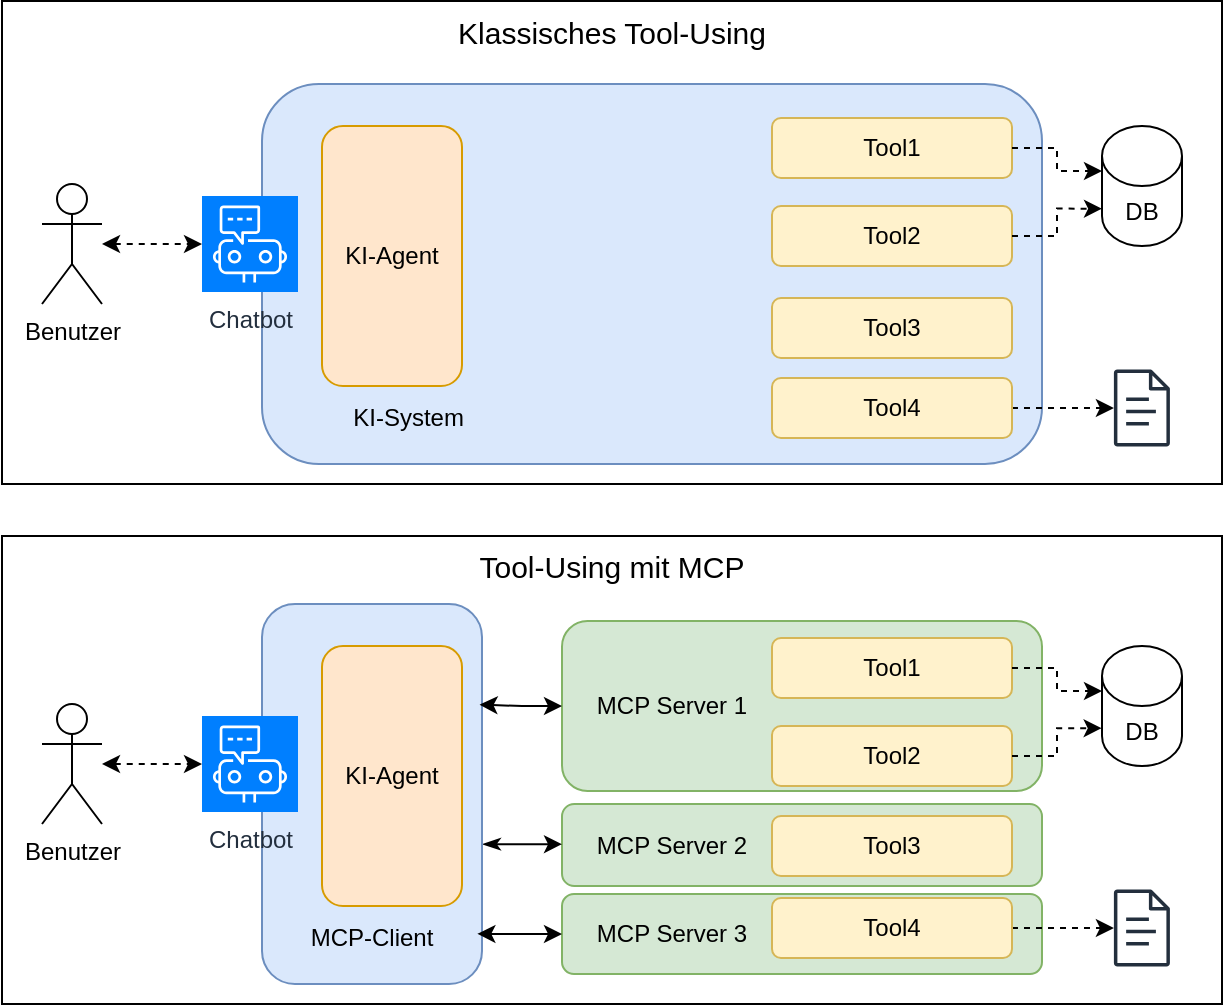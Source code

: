 <mxfile version="28.0.7">
  <diagram name="Seite-1" id="_RVbn4afnnwLAuVGmc7O">
    <mxGraphModel dx="1181" dy="651" grid="1" gridSize="10" guides="1" tooltips="1" connect="1" arrows="1" fold="1" page="1" pageScale="1" pageWidth="827" pageHeight="1169" math="0" shadow="0">
      <root>
        <mxCell id="0" />
        <mxCell id="1" parent="0" />
        <mxCell id="3MaIgDKpik7BlqdbmMJt-2" value="Tool-Using mit MCP" style="rounded=0;whiteSpace=wrap;html=1;verticalAlign=top;fontSize=15;" vertex="1" parent="1">
          <mxGeometry x="80" y="446" width="610" height="234" as="geometry" />
        </mxCell>
        <mxCell id="3MaIgDKpik7BlqdbmMJt-1" value="Klassisches Tool-Using" style="rounded=0;whiteSpace=wrap;html=1;verticalAlign=top;fontSize=15;" vertex="1" parent="1">
          <mxGeometry x="80" y="178.5" width="610" height="241.5" as="geometry" />
        </mxCell>
        <mxCell id="HMchAOa39cQeUir1N5ws-1" value="&lt;div&gt;&lt;br&gt;&lt;/div&gt;&lt;div&gt;&lt;br&gt;&lt;/div&gt;&lt;div&gt;&lt;br&gt;&lt;/div&gt;&lt;div&gt;&lt;br&gt;&lt;/div&gt;&lt;div&gt;&lt;br&gt;&lt;/div&gt;&lt;div&gt;&lt;br&gt;&lt;/div&gt;&lt;div&gt;&lt;br&gt;&lt;/div&gt;&lt;div&gt;&lt;br&gt;&lt;/div&gt;&lt;div&gt;&lt;br&gt;&lt;/div&gt;&lt;div&gt;&lt;br&gt;&lt;/div&gt;&lt;div&gt;&amp;nbsp;&amp;nbsp;&amp;nbsp; KI-System &amp;nbsp; &amp;nbsp; &amp;nbsp; &amp;nbsp; &amp;nbsp; &amp;nbsp; &amp;nbsp; &amp;nbsp; &amp;nbsp; &amp;nbsp; &amp;nbsp; &amp;nbsp; &amp;nbsp; &amp;nbsp; &amp;nbsp; &amp;nbsp; &amp;nbsp; &amp;nbsp; &amp;nbsp;&amp;nbsp;&amp;nbsp;&amp;nbsp;&amp;nbsp;&amp;nbsp;&amp;nbsp;&amp;nbsp;&amp;nbsp;&amp;nbsp;&amp;nbsp;&amp;nbsp;&amp;nbsp;&amp;nbsp;&amp;nbsp;&amp;nbsp;&amp;nbsp;&amp;nbsp;&amp;nbsp;&amp;nbsp;&amp;nbsp;&amp;nbsp;&amp;nbsp;&amp;nbsp;&amp;nbsp;&amp;nbsp;&amp;nbsp;&amp;nbsp;&amp;nbsp;&amp;nbsp;&amp;nbsp;&amp;nbsp;&amp;nbsp;&amp;nbsp;&amp;nbsp;&amp;nbsp;&amp;nbsp;&amp;nbsp;&amp;nbsp;&amp;nbsp; &lt;/div&gt;" style="rounded=1;whiteSpace=wrap;html=1;fillColor=light-dark(#dae8fc, #1d293b);strokeColor=#6c8ebf;" parent="1" vertex="1">
          <mxGeometry x="210" y="220" width="390" height="190" as="geometry" />
        </mxCell>
        <mxCell id="HMchAOa39cQeUir1N5ws-64" value="MCP Server 3 &amp;nbsp; &amp;nbsp; &amp;nbsp; &amp;nbsp;&amp;nbsp; &amp;nbsp;&amp;nbsp;&amp;nbsp;&amp;nbsp;&amp;nbsp;&amp;nbsp;&amp;nbsp;&amp;nbsp;&amp;nbsp;&amp;nbsp;&amp;nbsp;&amp;nbsp;&amp;nbsp;&amp;nbsp;&amp;nbsp;&amp;nbsp;&amp;nbsp;&amp;nbsp;&amp;nbsp;&amp;nbsp;&amp;nbsp;&amp;nbsp;&amp;nbsp;&amp;nbsp;&amp;nbsp;&amp;nbsp;&amp;nbsp;&amp;nbsp;&amp;nbsp; " style="rounded=1;whiteSpace=wrap;html=1;fillColor=#d5e8d4;strokeColor=#82b366;" parent="1" vertex="1">
          <mxGeometry x="360" y="625" width="240" height="40" as="geometry" />
        </mxCell>
        <mxCell id="HMchAOa39cQeUir1N5ws-63" value="MCP Server 2 &amp;nbsp; &amp;nbsp; &amp;nbsp; &amp;nbsp;&amp;nbsp; &amp;nbsp;&amp;nbsp;&amp;nbsp;&amp;nbsp;&amp;nbsp;&amp;nbsp;&amp;nbsp;&amp;nbsp;&amp;nbsp;&amp;nbsp;&amp;nbsp;&amp;nbsp;&amp;nbsp;&amp;nbsp;&amp;nbsp;&amp;nbsp;&amp;nbsp;&amp;nbsp;&amp;nbsp;&amp;nbsp;&amp;nbsp;&amp;nbsp;&amp;nbsp;&amp;nbsp;&amp;nbsp;&amp;nbsp;&amp;nbsp;&amp;nbsp;&amp;nbsp; " style="rounded=1;whiteSpace=wrap;html=1;fillColor=#d5e8d4;strokeColor=#82b366;" parent="1" vertex="1">
          <mxGeometry x="360" y="580" width="240" height="41" as="geometry" />
        </mxCell>
        <mxCell id="HMchAOa39cQeUir1N5ws-62" value="MCP Server 1 &amp;nbsp; &amp;nbsp; &amp;nbsp;&amp;nbsp;&amp;nbsp;&amp;nbsp;&amp;nbsp;&amp;nbsp;&amp;nbsp;&amp;nbsp;&amp;nbsp;&amp;nbsp;&amp;nbsp;&amp;nbsp;&amp;nbsp;&amp;nbsp;&amp;nbsp;&amp;nbsp;&amp;nbsp;&amp;nbsp;&amp;nbsp;&amp;nbsp;&amp;nbsp;&amp;nbsp;&amp;nbsp;&amp;nbsp;&amp;nbsp;&amp;nbsp;&amp;nbsp;&amp;nbsp;&amp;nbsp;&amp;nbsp;&amp;nbsp;&amp;nbsp;&amp;nbsp;&amp;nbsp; " style="rounded=1;whiteSpace=wrap;html=1;fillColor=#d5e8d4;strokeColor=#82b366;" parent="1" vertex="1">
          <mxGeometry x="360" y="488.5" width="240" height="85" as="geometry" />
        </mxCell>
        <mxCell id="HMchAOa39cQeUir1N5ws-42" value="DB" style="shape=cylinder3;whiteSpace=wrap;html=1;boundedLbl=1;backgroundOutline=1;size=15;" parent="1" vertex="1">
          <mxGeometry x="630" y="241" width="40" height="60" as="geometry" />
        </mxCell>
        <mxCell id="HMchAOa39cQeUir1N5ws-17" style="edgeStyle=orthogonalEdgeStyle;rounded=0;orthogonalLoop=1;jettySize=auto;html=1;dashed=1;startArrow=classic;startFill=1;" parent="1" source="HMchAOa39cQeUir1N5ws-2" target="HMchAOa39cQeUir1N5ws-8" edge="1">
          <mxGeometry relative="1" as="geometry" />
        </mxCell>
        <mxCell id="HMchAOa39cQeUir1N5ws-2" value="Benutzer" style="shape=umlActor;verticalLabelPosition=bottom;verticalAlign=top;html=1;outlineConnect=0;" parent="1" vertex="1">
          <mxGeometry x="100" y="270" width="30" height="60" as="geometry" />
        </mxCell>
        <mxCell id="HMchAOa39cQeUir1N5ws-4" value="" style="sketch=0;outlineConnect=0;fontColor=#232F3E;gradientColor=none;fillColor=#232F3D;strokeColor=none;dashed=0;verticalLabelPosition=bottom;verticalAlign=top;align=center;html=1;fontSize=12;fontStyle=0;aspect=fixed;pointerEvents=1;shape=mxgraph.aws4.document;" parent="1" vertex="1">
          <mxGeometry x="635.88" y="362.75" width="28.14" height="38.5" as="geometry" />
        </mxCell>
        <mxCell id="HMchAOa39cQeUir1N5ws-8" value="Chatbot" style="sketch=0;points=[[0,0,0],[0.25,0,0],[0.5,0,0],[0.75,0,0],[1,0,0],[0,1,0],[0.25,1,0],[0.5,1,0],[0.75,1,0],[1,1,0],[0,0.25,0],[0,0.5,0],[0,0.75,0],[1,0.25,0],[1,0.5,0],[1,0.75,0]];points=[[0,0,0],[0.25,0,0],[0.5,0,0],[0.75,0,0],[1,0,0],[0,1,0],[0.25,1,0],[0.5,1,0],[0.75,1,0],[1,1,0],[0,0.25,0],[0,0.5,0],[0,0.75,0],[1,0.25,0],[1,0.5,0],[1,0.75,0]];outlineConnect=0;fontColor=#232F3E;fillColor=#007FFF;strokeColor=#ffffff;dashed=0;verticalLabelPosition=bottom;verticalAlign=top;align=center;html=1;fontSize=12;fontStyle=0;aspect=fixed;shape=mxgraph.aws4.resourceIcon;resIcon=mxgraph.aws4.chatbot;" parent="1" vertex="1">
          <mxGeometry x="180" y="276" width="48" height="48" as="geometry" />
        </mxCell>
        <mxCell id="HMchAOa39cQeUir1N5ws-9" value="Tool1" style="rounded=1;whiteSpace=wrap;html=1;fillColor=#fff2cc;strokeColor=#d6b656;" parent="1" vertex="1">
          <mxGeometry x="465" y="237" width="120" height="30" as="geometry" />
        </mxCell>
        <mxCell id="HMchAOa39cQeUir1N5ws-10" value="Tool3" style="rounded=1;whiteSpace=wrap;html=1;fillColor=#fff2cc;strokeColor=#d6b656;" parent="1" vertex="1">
          <mxGeometry x="465" y="327" width="120" height="30" as="geometry" />
        </mxCell>
        <mxCell id="HMchAOa39cQeUir1N5ws-11" value="&lt;div&gt;Tool2&lt;/div&gt;" style="rounded=1;whiteSpace=wrap;html=1;fillColor=#fff2cc;strokeColor=#d6b656;" parent="1" vertex="1">
          <mxGeometry x="465" y="281" width="120" height="30" as="geometry" />
        </mxCell>
        <mxCell id="HMchAOa39cQeUir1N5ws-16" style="edgeStyle=orthogonalEdgeStyle;rounded=0;orthogonalLoop=1;jettySize=auto;html=1;dashed=1;" parent="1" source="HMchAOa39cQeUir1N5ws-12" target="HMchAOa39cQeUir1N5ws-4" edge="1">
          <mxGeometry relative="1" as="geometry" />
        </mxCell>
        <mxCell id="HMchAOa39cQeUir1N5ws-12" value="&lt;div&gt;Tool4&lt;/div&gt;" style="rounded=1;whiteSpace=wrap;html=1;fillColor=#fff2cc;strokeColor=#d6b656;" parent="1" vertex="1">
          <mxGeometry x="465" y="367" width="120" height="30" as="geometry" />
        </mxCell>
        <mxCell id="HMchAOa39cQeUir1N5ws-45" style="edgeStyle=orthogonalEdgeStyle;rounded=0;orthogonalLoop=1;jettySize=auto;html=1;entryX=0;entryY=0;entryDx=0;entryDy=22.5;entryPerimeter=0;dashed=1;" parent="1" source="HMchAOa39cQeUir1N5ws-9" target="HMchAOa39cQeUir1N5ws-42" edge="1">
          <mxGeometry relative="1" as="geometry" />
        </mxCell>
        <mxCell id="HMchAOa39cQeUir1N5ws-46" style="edgeStyle=orthogonalEdgeStyle;rounded=0;orthogonalLoop=1;jettySize=auto;html=1;entryX=0;entryY=0.689;entryDx=0;entryDy=0;entryPerimeter=0;dashed=1;" parent="1" source="HMchAOa39cQeUir1N5ws-11" target="HMchAOa39cQeUir1N5ws-42" edge="1">
          <mxGeometry relative="1" as="geometry" />
        </mxCell>
        <mxCell id="HMchAOa39cQeUir1N5ws-47" value="KI-Agent" style="rounded=1;whiteSpace=wrap;html=1;fillColor=#ffe6cc;strokeColor=#d79b00;" parent="1" vertex="1">
          <mxGeometry x="240" y="241" width="70" height="130" as="geometry" />
        </mxCell>
        <mxCell id="HMchAOa39cQeUir1N5ws-69" style="edgeStyle=orthogonalEdgeStyle;rounded=0;orthogonalLoop=1;jettySize=auto;html=1;entryX=0;entryY=0.5;entryDx=0;entryDy=0;startArrow=classicThin;startFill=1;exitX=1.003;exitY=0.632;exitDx=0;exitDy=0;exitPerimeter=0;" parent="1" source="HMchAOa39cQeUir1N5ws-48" target="HMchAOa39cQeUir1N5ws-63" edge="1">
          <mxGeometry relative="1" as="geometry" />
        </mxCell>
        <mxCell id="HMchAOa39cQeUir1N5ws-48" value="&lt;div&gt;&lt;br&gt;&lt;/div&gt;&lt;div&gt;&lt;br&gt;&lt;/div&gt;&lt;div&gt;&lt;br&gt;&lt;/div&gt;&lt;div&gt;&lt;br&gt;&lt;/div&gt;&lt;div&gt;&lt;br&gt;&lt;/div&gt;&lt;div&gt;&lt;br&gt;&lt;/div&gt;&lt;div&gt;&lt;br&gt;&lt;/div&gt;&lt;div&gt;&lt;br&gt;&lt;/div&gt;&lt;div&gt;&lt;br&gt;&lt;/div&gt;&lt;div&gt;&lt;br&gt;&lt;/div&gt;&lt;div&gt;MCP-Client&lt;br&gt;&lt;/div&gt;" style="rounded=1;whiteSpace=wrap;html=1;fillColor=light-dark(#dae8fc, #1d293b);strokeColor=#6c8ebf;" parent="1" vertex="1">
          <mxGeometry x="210" y="480" width="110" height="190" as="geometry" />
        </mxCell>
        <mxCell id="HMchAOa39cQeUir1N5ws-49" value="DB" style="shape=cylinder3;whiteSpace=wrap;html=1;boundedLbl=1;backgroundOutline=1;size=15;" parent="1" vertex="1">
          <mxGeometry x="630" y="501" width="40" height="60" as="geometry" />
        </mxCell>
        <mxCell id="HMchAOa39cQeUir1N5ws-50" style="edgeStyle=orthogonalEdgeStyle;rounded=0;orthogonalLoop=1;jettySize=auto;html=1;dashed=1;startArrow=classic;startFill=1;" parent="1" source="HMchAOa39cQeUir1N5ws-51" target="HMchAOa39cQeUir1N5ws-53" edge="1">
          <mxGeometry relative="1" as="geometry" />
        </mxCell>
        <mxCell id="HMchAOa39cQeUir1N5ws-51" value="Benutzer" style="shape=umlActor;verticalLabelPosition=bottom;verticalAlign=top;html=1;outlineConnect=0;" parent="1" vertex="1">
          <mxGeometry x="100" y="530" width="30" height="60" as="geometry" />
        </mxCell>
        <mxCell id="HMchAOa39cQeUir1N5ws-52" value="" style="sketch=0;outlineConnect=0;fontColor=#232F3E;gradientColor=none;fillColor=#232F3D;strokeColor=none;dashed=0;verticalLabelPosition=bottom;verticalAlign=top;align=center;html=1;fontSize=12;fontStyle=0;aspect=fixed;pointerEvents=1;shape=mxgraph.aws4.document;" parent="1" vertex="1">
          <mxGeometry x="635.88" y="622.75" width="28.14" height="38.5" as="geometry" />
        </mxCell>
        <mxCell id="HMchAOa39cQeUir1N5ws-53" value="Chatbot" style="sketch=0;points=[[0,0,0],[0.25,0,0],[0.5,0,0],[0.75,0,0],[1,0,0],[0,1,0],[0.25,1,0],[0.5,1,0],[0.75,1,0],[1,1,0],[0,0.25,0],[0,0.5,0],[0,0.75,0],[1,0.25,0],[1,0.5,0],[1,0.75,0]];points=[[0,0,0],[0.25,0,0],[0.5,0,0],[0.75,0,0],[1,0,0],[0,1,0],[0.25,1,0],[0.5,1,0],[0.75,1,0],[1,1,0],[0,0.25,0],[0,0.5,0],[0,0.75,0],[1,0.25,0],[1,0.5,0],[1,0.75,0]];outlineConnect=0;fontColor=#232F3E;fillColor=#007FFF;strokeColor=#ffffff;dashed=0;verticalLabelPosition=bottom;verticalAlign=top;align=center;html=1;fontSize=12;fontStyle=0;aspect=fixed;shape=mxgraph.aws4.resourceIcon;resIcon=mxgraph.aws4.chatbot;" parent="1" vertex="1">
          <mxGeometry x="180" y="536" width="48" height="48" as="geometry" />
        </mxCell>
        <mxCell id="HMchAOa39cQeUir1N5ws-54" value="Tool1" style="rounded=1;whiteSpace=wrap;html=1;fillColor=#fff2cc;strokeColor=#d6b656;" parent="1" vertex="1">
          <mxGeometry x="465" y="497" width="120" height="30" as="geometry" />
        </mxCell>
        <mxCell id="HMchAOa39cQeUir1N5ws-55" value="Tool3" style="rounded=1;whiteSpace=wrap;html=1;fillColor=#fff2cc;strokeColor=#d6b656;" parent="1" vertex="1">
          <mxGeometry x="465" y="586" width="120" height="30" as="geometry" />
        </mxCell>
        <mxCell id="HMchAOa39cQeUir1N5ws-56" value="&lt;div&gt;Tool2&lt;/div&gt;" style="rounded=1;whiteSpace=wrap;html=1;fillColor=#fff2cc;strokeColor=#d6b656;" parent="1" vertex="1">
          <mxGeometry x="465" y="541" width="120" height="30" as="geometry" />
        </mxCell>
        <mxCell id="HMchAOa39cQeUir1N5ws-57" style="edgeStyle=orthogonalEdgeStyle;rounded=0;orthogonalLoop=1;jettySize=auto;html=1;dashed=1;" parent="1" source="HMchAOa39cQeUir1N5ws-58" target="HMchAOa39cQeUir1N5ws-52" edge="1">
          <mxGeometry relative="1" as="geometry" />
        </mxCell>
        <mxCell id="HMchAOa39cQeUir1N5ws-58" value="&lt;div&gt;Tool4&lt;/div&gt;" style="rounded=1;whiteSpace=wrap;html=1;fillColor=#fff2cc;strokeColor=#d6b656;" parent="1" vertex="1">
          <mxGeometry x="465" y="627" width="120" height="30" as="geometry" />
        </mxCell>
        <mxCell id="HMchAOa39cQeUir1N5ws-59" style="edgeStyle=orthogonalEdgeStyle;rounded=0;orthogonalLoop=1;jettySize=auto;html=1;entryX=0;entryY=0;entryDx=0;entryDy=22.5;entryPerimeter=0;dashed=1;" parent="1" source="HMchAOa39cQeUir1N5ws-54" target="HMchAOa39cQeUir1N5ws-49" edge="1">
          <mxGeometry relative="1" as="geometry" />
        </mxCell>
        <mxCell id="HMchAOa39cQeUir1N5ws-60" style="edgeStyle=orthogonalEdgeStyle;rounded=0;orthogonalLoop=1;jettySize=auto;html=1;entryX=-0.004;entryY=0.685;entryDx=0;entryDy=0;entryPerimeter=0;dashed=1;" parent="1" source="HMchAOa39cQeUir1N5ws-56" target="HMchAOa39cQeUir1N5ws-49" edge="1">
          <mxGeometry relative="1" as="geometry" />
        </mxCell>
        <mxCell id="HMchAOa39cQeUir1N5ws-61" value="KI-Agent" style="rounded=1;whiteSpace=wrap;html=1;fillColor=#ffe6cc;strokeColor=#d79b00;" parent="1" vertex="1">
          <mxGeometry x="240" y="501" width="70" height="130" as="geometry" />
        </mxCell>
        <mxCell id="3MaIgDKpik7BlqdbmMJt-4" style="edgeStyle=orthogonalEdgeStyle;rounded=0;orthogonalLoop=1;jettySize=auto;html=1;entryX=0.989;entryY=0.265;entryDx=0;entryDy=0;entryPerimeter=0;startArrow=classic;startFill=1;" edge="1" parent="1" source="HMchAOa39cQeUir1N5ws-62" target="HMchAOa39cQeUir1N5ws-48">
          <mxGeometry relative="1" as="geometry" />
        </mxCell>
        <mxCell id="3MaIgDKpik7BlqdbmMJt-5" style="edgeStyle=orthogonalEdgeStyle;rounded=0;orthogonalLoop=1;jettySize=auto;html=1;entryX=0.979;entryY=0.868;entryDx=0;entryDy=0;entryPerimeter=0;startArrow=classic;startFill=1;" edge="1" parent="1" source="HMchAOa39cQeUir1N5ws-64" target="HMchAOa39cQeUir1N5ws-48">
          <mxGeometry relative="1" as="geometry" />
        </mxCell>
      </root>
    </mxGraphModel>
  </diagram>
</mxfile>
